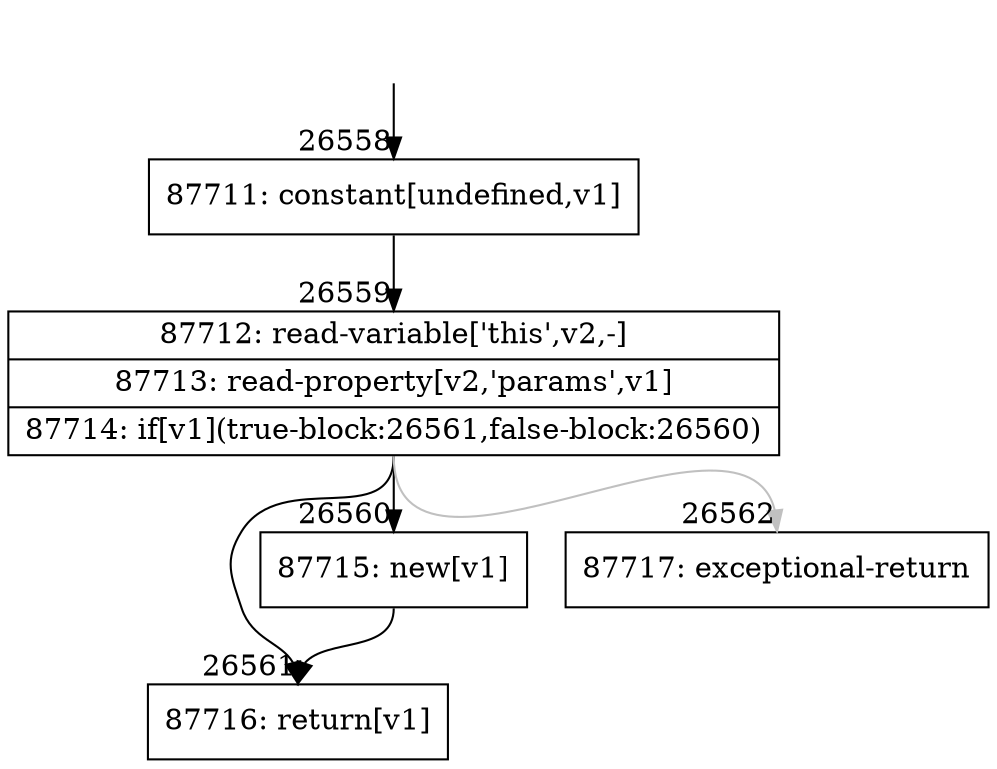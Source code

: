 digraph {
rankdir="TD"
BB_entry2327[shape=none,label=""];
BB_entry2327 -> BB26558 [tailport=s, headport=n, headlabel="    26558"]
BB26558 [shape=record label="{87711: constant[undefined,v1]}" ] 
BB26558 -> BB26559 [tailport=s, headport=n, headlabel="      26559"]
BB26559 [shape=record label="{87712: read-variable['this',v2,-]|87713: read-property[v2,'params',v1]|87714: if[v1](true-block:26561,false-block:26560)}" ] 
BB26559 -> BB26561 [tailport=s, headport=n, headlabel="      26561"]
BB26559 -> BB26560 [tailport=s, headport=n, headlabel="      26560"]
BB26559 -> BB26562 [tailport=s, headport=n, color=gray, headlabel="      26562"]
BB26560 [shape=record label="{87715: new[v1]}" ] 
BB26560 -> BB26561 [tailport=s, headport=n]
BB26561 [shape=record label="{87716: return[v1]}" ] 
BB26562 [shape=record label="{87717: exceptional-return}" ] 
//#$~ 48186
}
